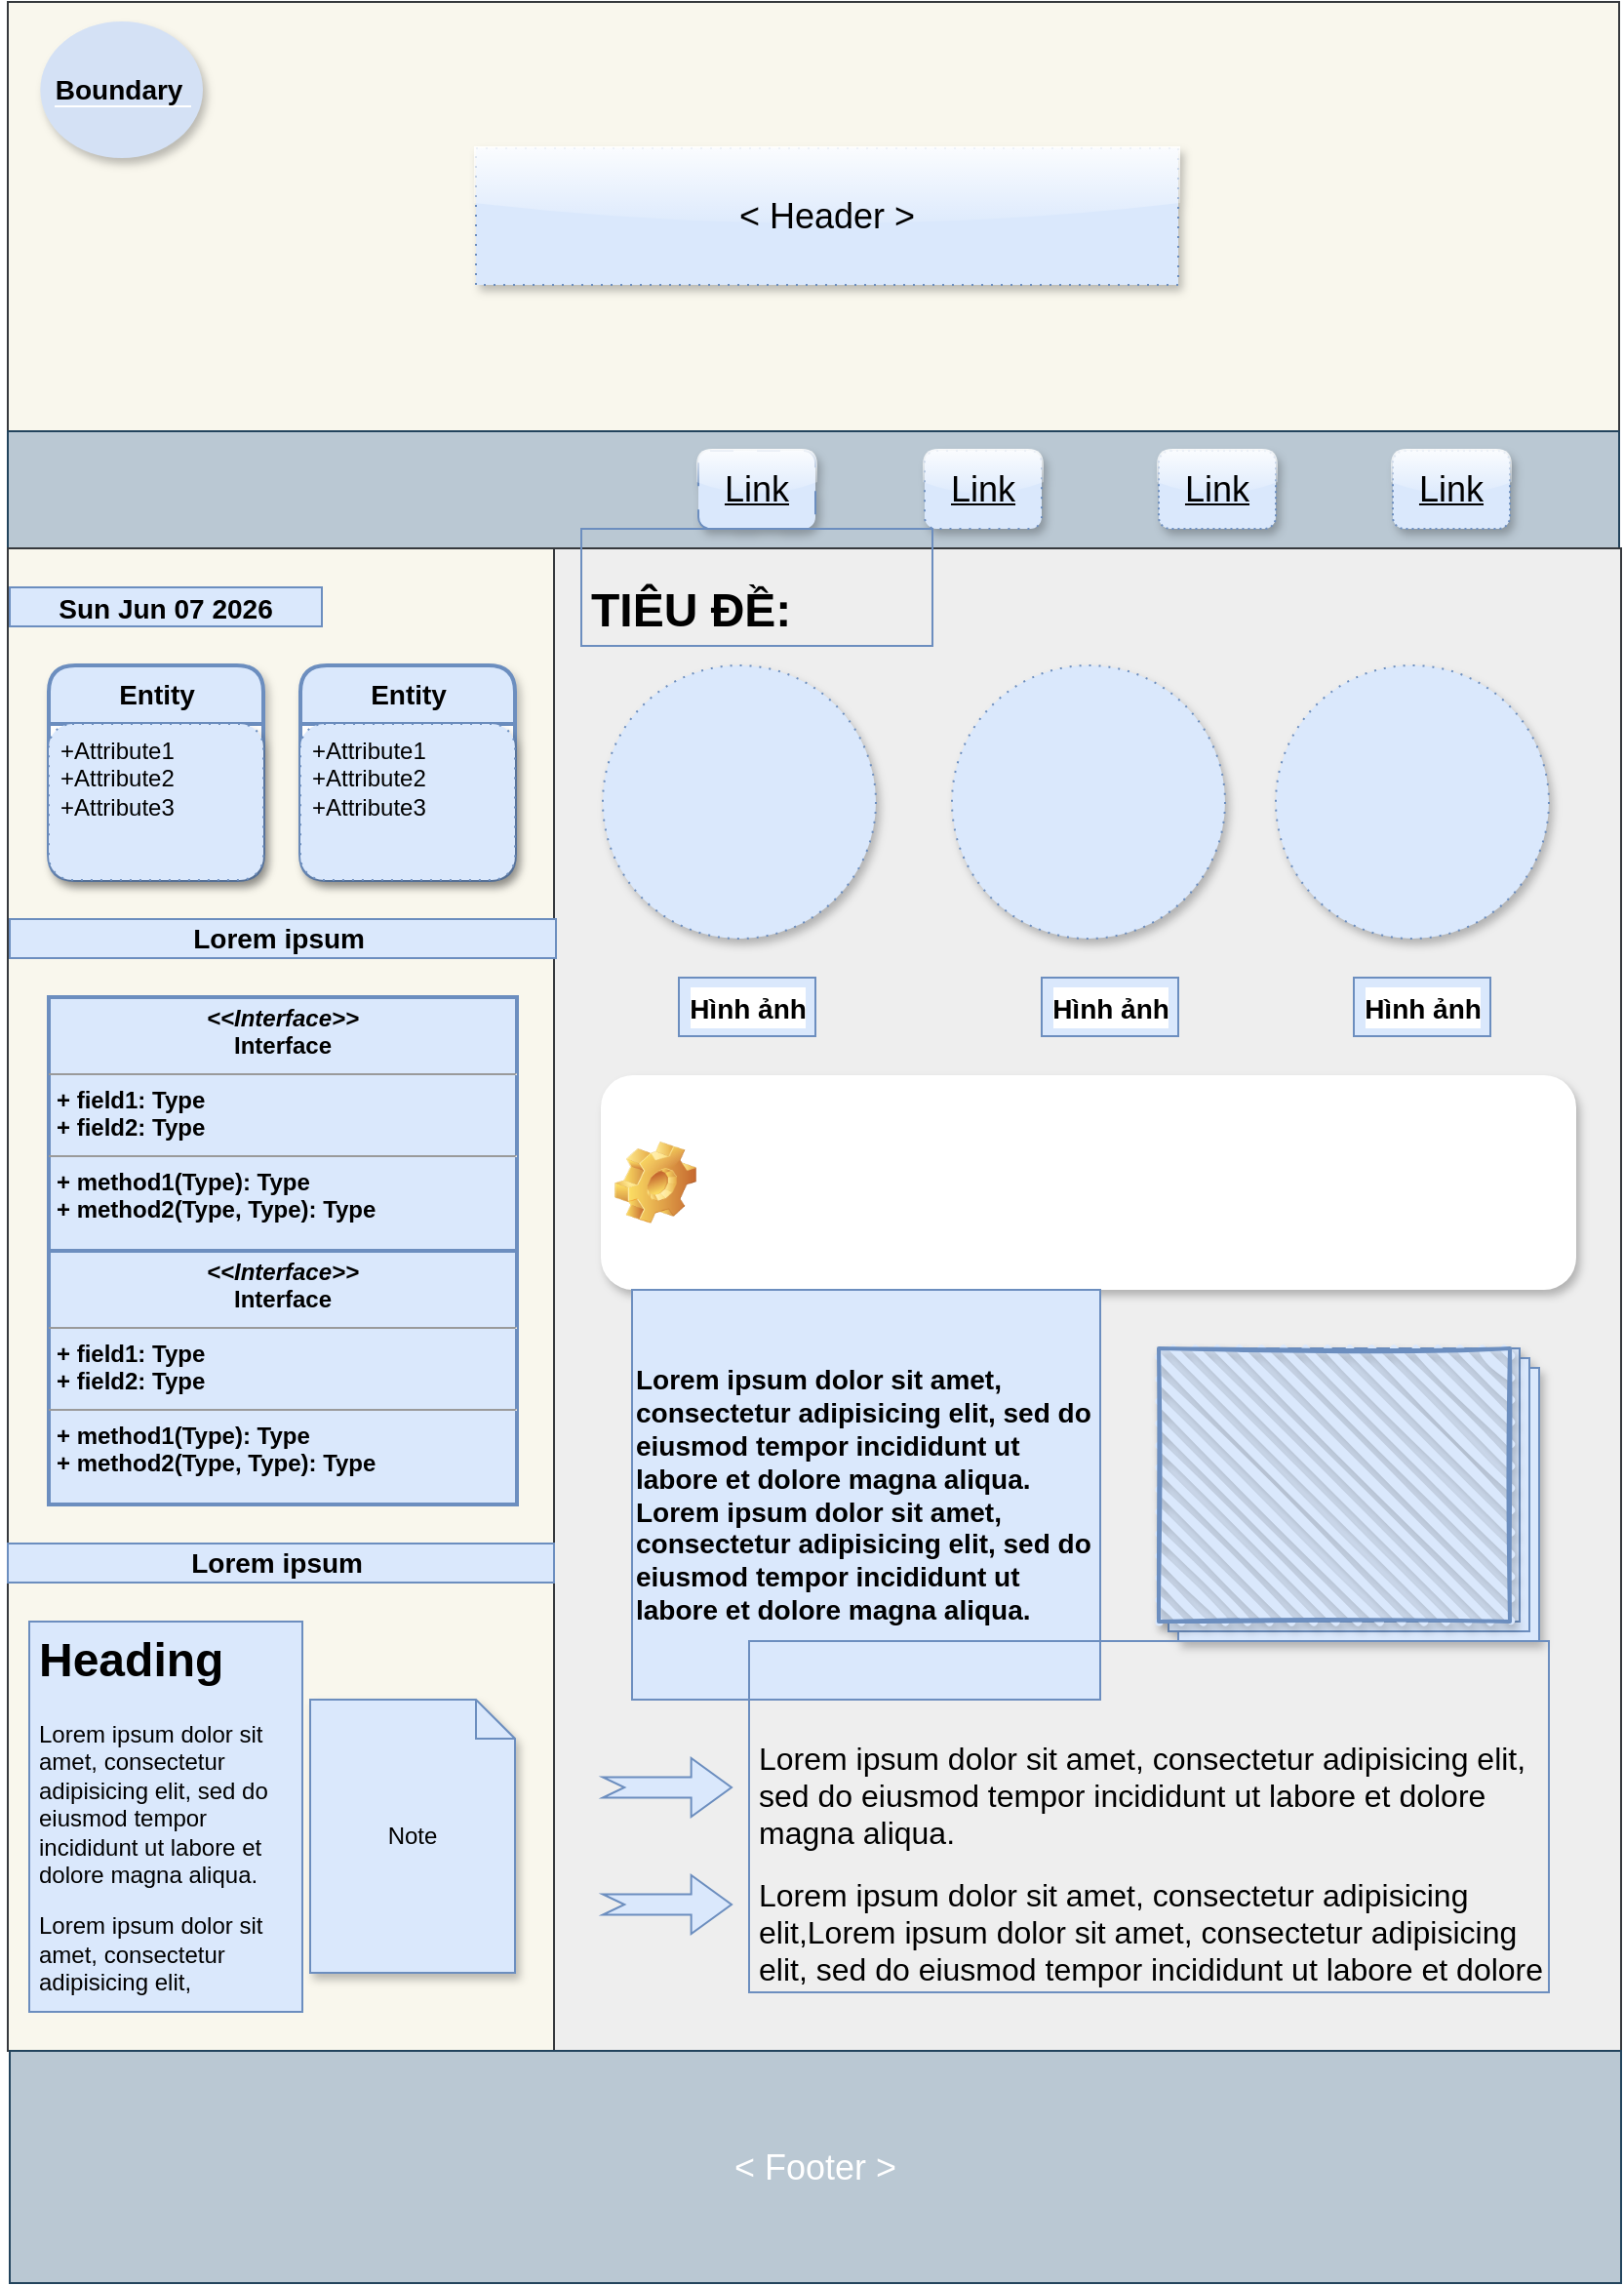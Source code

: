 <mxfile version="20.8.10" type="device"><diagram name="Trang-1" id="5snka_EQNgpDE3qhZToA"><mxGraphModel dx="1036" dy="606" grid="1" gridSize="10" guides="1" tooltips="1" connect="1" arrows="1" fold="1" page="1" pageScale="1" pageWidth="827" pageHeight="1169" math="0" shadow="0"><root><mxCell id="0"/><mxCell id="1" parent="0"/><mxCell id="R_wZ3TgwDqDbrWoVNgZq-1" value="" style="rounded=0;whiteSpace=wrap;html=1;fillColor=#f9f7ed;strokeColor=#36393d;gradientColor=none;" parent="1" vertex="1"><mxGeometry width="826" height="220" as="geometry"/></mxCell><mxCell id="R_wZ3TgwDqDbrWoVNgZq-2" value="" style="rounded=0;whiteSpace=wrap;html=1;fontSize=18;fillColor=#bac8d3;strokeColor=#23445d;" parent="1" vertex="1"><mxGeometry y="220" width="826" height="60" as="geometry"/></mxCell><mxCell id="R_wZ3TgwDqDbrWoVNgZq-5" value="&amp;lt; Header &amp;gt;" style="text;html=1;strokeColor=#6c8ebf;fillColor=#dae8fc;align=center;verticalAlign=middle;whiteSpace=wrap;rounded=0;fontSize=18;shadow=1;glass=1;dashed=1;dashPattern=1 4;fillStyle=auto;gradientDirection=radial;" parent="1" vertex="1"><mxGeometry x="240" y="75" width="360" height="70" as="geometry"/></mxCell><mxCell id="R_wZ3TgwDqDbrWoVNgZq-27" value="" style="rounded=0;whiteSpace=wrap;html=1;fontSize=18;fillColor=#f9f7ed;strokeColor=#36393d;" parent="1" vertex="1"><mxGeometry y="280" width="280" height="770" as="geometry"/></mxCell><mxCell id="R_wZ3TgwDqDbrWoVNgZq-28" value="" style="rounded=0;whiteSpace=wrap;html=1;fontSize=18;fillColor=#eeeeee;strokeColor=#36393d;fontColor=#F19C99;labelBackgroundColor=#F8CECC;" parent="1" vertex="1"><mxGeometry x="280" y="280" width="547" height="770" as="geometry"/></mxCell><mxCell id="R_wZ3TgwDqDbrWoVNgZq-29" value="&amp;lt; Footer &amp;gt;" style="rounded=0;whiteSpace=wrap;html=1;fontSize=18;fillColor=#bac8d3;strokeColor=#23445d;fontColor=#FFFFFF;" parent="1" vertex="1"><mxGeometry x="1" y="1050" width="826" height="119" as="geometry"/></mxCell><UserObject label="Link" link="https://www.draw.io" id="R_wZ3TgwDqDbrWoVNgZq-32"><mxCell style="text;html=1;strokeColor=#6c8ebf;fillColor=#dae8fc;whiteSpace=wrap;align=center;verticalAlign=middle;fontStyle=4;fontSize=18;shadow=1;dashed=1;dashPattern=1 4;rounded=1;glass=1;" parent="1" vertex="1"><mxGeometry x="470" y="230" width="60" height="40" as="geometry"/></mxCell></UserObject><UserObject label="Link" link="https://www.draw.io" id="R_wZ3TgwDqDbrWoVNgZq-33"><mxCell style="text;html=1;strokeColor=#6c8ebf;fillColor=#dae8fc;whiteSpace=wrap;align=center;verticalAlign=middle;fontStyle=4;fontSize=18;dashed=1;dashPattern=1 2;shadow=1;rounded=1;glass=1;" parent="1" vertex="1"><mxGeometry x="590" y="230" width="60" height="40" as="geometry"/></mxCell></UserObject><UserObject label="Link" link="https://www.draw.io" id="R_wZ3TgwDqDbrWoVNgZq-34"><mxCell style="text;html=1;strokeColor=#6c8ebf;fillColor=#dae8fc;whiteSpace=wrap;align=center;verticalAlign=middle;fontStyle=4;fontSize=18;shadow=1;dashed=1;dashPattern=1 2;rounded=1;glass=1;" parent="1" vertex="1"><mxGeometry x="710" y="230" width="60" height="40" as="geometry"/></mxCell></UserObject><UserObject label="Link" link="https://www.draw.io" id="R_wZ3TgwDqDbrWoVNgZq-35"><mxCell style="text;html=1;strokeColor=#6c8ebf;fillColor=#dae8fc;whiteSpace=wrap;align=center;verticalAlign=middle;fontStyle=4;fontSize=18;fillStyle=auto;dashed=1;dashPattern=12 12;strokeWidth=1;perimeterSpacing=0;rounded=1;glass=1;shadow=1;" parent="1" vertex="1"><mxGeometry x="354" y="230" width="60" height="40" as="geometry"/></mxCell></UserObject><mxCell id="R_wZ3TgwDqDbrWoVNgZq-40" value="" style="ellipse;whiteSpace=wrap;html=1;aspect=fixed;rounded=0;shadow=1;glass=1;dashed=1;dashPattern=1 4;fillStyle=auto;strokeWidth=1;fontSize=18;gradientDirection=radial;fillColor=#dae8fc;strokeColor=#6c8ebf;" parent="1" vertex="1"><mxGeometry x="305" y="340" width="140" height="140" as="geometry"/></mxCell><mxCell id="R_wZ3TgwDqDbrWoVNgZq-43" value="" style="ellipse;whiteSpace=wrap;html=1;aspect=fixed;rounded=0;shadow=1;glass=1;dashed=1;dashPattern=1 4;sketch=0;fillStyle=auto;strokeColor=#6c8ebf;strokeWidth=1;fontSize=18;gradientDirection=radial;fillColor=#dae8fc;" parent="1" vertex="1"><mxGeometry x="484" y="340" width="140" height="140" as="geometry"/></mxCell><mxCell id="R_wZ3TgwDqDbrWoVNgZq-44" value="" style="ellipse;whiteSpace=wrap;html=1;aspect=fixed;rounded=0;shadow=1;glass=1;dashed=1;dashPattern=1 4;sketch=0;fillStyle=auto;strokeColor=#6c8ebf;strokeWidth=1;fontSize=18;gradientDirection=radial;fillColor=#dae8fc;" parent="1" vertex="1"><mxGeometry x="650" y="340" width="140" height="140" as="geometry"/></mxCell><mxCell id="R_wZ3TgwDqDbrWoVNgZq-45" value="&lt;font style=&quot;font-size: 14px;&quot;&gt;Hình ảnh&lt;/font&gt;" style="text;html=1;align=center;verticalAlign=middle;rounded=0;fontSize=18;fontStyle=1;labelBackgroundColor=default;labelBorderColor=none;fillColor=#dae8fc;strokeColor=#6c8ebf;" parent="1" vertex="1"><mxGeometry x="344" y="500" width="70" height="30" as="geometry"/></mxCell><mxCell id="R_wZ3TgwDqDbrWoVNgZq-46" value="&lt;font style=&quot;font-size: 14px;&quot;&gt;Hình ảnh&lt;/font&gt;" style="text;html=1;align=center;verticalAlign=middle;rounded=0;fontSize=18;fontStyle=1;labelBackgroundColor=default;labelBorderColor=none;fillColor=#dae8fc;strokeColor=#6c8ebf;" parent="1" vertex="1"><mxGeometry x="530" y="500" width="70" height="30" as="geometry"/></mxCell><mxCell id="R_wZ3TgwDqDbrWoVNgZq-47" value="&lt;font style=&quot;font-size: 14px;&quot;&gt;Hình ảnh&lt;/font&gt;" style="text;html=1;align=center;verticalAlign=middle;rounded=0;fontSize=18;fontStyle=1;labelBackgroundColor=default;labelBorderColor=none;fillColor=#dae8fc;strokeColor=#6c8ebf;" parent="1" vertex="1"><mxGeometry x="690" y="500" width="70" height="30" as="geometry"/></mxCell><mxCell id="R_wZ3TgwDqDbrWoVNgZq-48" value="&lt;h1&gt;&lt;font style=&quot;font-size: 24px;&quot;&gt;TIÊU ĐỀ:&lt;/font&gt;&lt;/h1&gt;" style="text;html=1;strokeColor=#6c8ebf;fillColor=none;spacing=5;spacingTop=-20;whiteSpace=wrap;overflow=hidden;rounded=0;fontSize=19;" parent="1" vertex="1"><mxGeometry x="294" y="270" width="180" height="60" as="geometry"/></mxCell><mxCell id="R_wZ3TgwDqDbrWoVNgZq-54" value="" style="label;whiteSpace=wrap;html=1;image=img/clipart/Gear_128x128.png;rounded=1;shadow=1;glass=0;dashed=1;dashPattern=1 4;labelBackgroundColor=default;labelBorderColor=none;fillStyle=auto;strokeColor=none;strokeWidth=1;fontSize=24;fontColor=#F19C99;fillColor=default;gradientColor=none;gradientDirection=radial;" parent="1" vertex="1"><mxGeometry x="304" y="550" width="500" height="110" as="geometry"/></mxCell><mxCell id="R_wZ3TgwDqDbrWoVNgZq-58" value="Entity" style="swimlane;childLayout=stackLayout;horizontal=1;startSize=30;horizontalStack=0;rounded=1;fontSize=14;fontStyle=1;strokeWidth=2;resizeParent=0;resizeLast=1;shadow=1;dashed=0;align=center;glass=0;dashPattern=1 4;labelBackgroundColor=none;labelBorderColor=none;fillStyle=auto;strokeColor=#6c8ebf;fillColor=#dae8fc;gradientDirection=radial;html=1;swimlaneFillColor=default;swimlaneLine=1;" parent="1" vertex="1"><mxGeometry x="21" y="340" width="110" height="110" as="geometry"/></mxCell><mxCell id="R_wZ3TgwDqDbrWoVNgZq-59" value="+Attribute1&#10;+Attribute2&#10;+Attribute3" style="align=left;strokeColor=#6c8ebf;fillColor=#dae8fc;spacingLeft=4;fontSize=12;verticalAlign=top;resizable=0;rotatable=0;part=1;rounded=1;shadow=1;glass=0;dashed=1;dashPattern=1 4;labelBackgroundColor=none;labelBorderColor=none;sketch=0;fillStyle=auto;strokeWidth=1;html=1;" parent="R_wZ3TgwDqDbrWoVNgZq-58" vertex="1"><mxGeometry y="30" width="110" height="80" as="geometry"/></mxCell><mxCell id="R_wZ3TgwDqDbrWoVNgZq-62" value="Entity" style="swimlane;childLayout=stackLayout;horizontal=1;startSize=30;horizontalStack=0;rounded=1;fontSize=14;fontStyle=1;strokeWidth=2;resizeParent=0;resizeLast=1;shadow=1;dashed=0;align=center;glass=0;dashPattern=1 4;labelBackgroundColor=none;labelBorderColor=none;sketch=0;fillStyle=auto;strokeColor=#6c8ebf;fillColor=#dae8fc;gradientDirection=radial;html=1;swimlaneFillColor=default;" parent="1" vertex="1"><mxGeometry x="150" y="340" width="110" height="110" as="geometry"/></mxCell><mxCell id="R_wZ3TgwDqDbrWoVNgZq-63" value="+Attribute1&#10;+Attribute2&#10;+Attribute3" style="align=left;strokeColor=#6c8ebf;fillColor=#dae8fc;spacingLeft=4;fontSize=12;verticalAlign=top;resizable=0;rotatable=0;part=1;rounded=1;shadow=1;glass=0;dashed=1;dashPattern=1 4;labelBackgroundColor=none;labelBorderColor=none;sketch=0;fillStyle=auto;strokeWidth=1;html=1;" parent="R_wZ3TgwDqDbrWoVNgZq-62" vertex="1"><mxGeometry y="30" width="110" height="80" as="geometry"/></mxCell><mxCell id="R_wZ3TgwDqDbrWoVNgZq-79" value="&lt;div style=&quot;&quot;&gt;&lt;span style=&quot;background-color: initial;&quot;&gt;&lt;b&gt;Lorem ipsum dolor sit amet, consectetur adipisicing elit, sed do eiusmod tempor incididunt ut labore et dolore magna aliqua.&lt;/b&gt;&lt;/span&gt;&lt;/div&gt;&lt;div style=&quot;&quot;&gt;&lt;span style=&quot;background-color: initial;&quot;&gt;&lt;b&gt;Lorem ipsum dolor sit amet, consectetur adipisicing elit, sed do eiusmod tempor incididunt ut labore et dolore magna aliqua.&lt;/b&gt;&lt;/span&gt;&lt;/div&gt;" style="text;html=1;strokeColor=#6c8ebf;fillColor=#dae8fc;align=left;verticalAlign=middle;whiteSpace=wrap;rounded=0;fontSize=14;" parent="1" vertex="1"><mxGeometry x="320" y="660" width="240" height="210" as="geometry"/></mxCell><mxCell id="R_wZ3TgwDqDbrWoVNgZq-123" value="" style="verticalLabelPosition=bottom;verticalAlign=top;html=1;shape=mxgraph.basic.layered_rect;dx=10;outlineConnect=0;whiteSpace=wrap;rounded=1;shadow=1;glass=0;labelBackgroundColor=#FFFFFF;labelBorderColor=none;sketch=0;fillStyle=auto;strokeColor=#6c8ebf;strokeWidth=1;fontSize=14;fillColor=#dae8fc;gradientDirection=radial;" parent="1" vertex="1"><mxGeometry x="590" y="690" width="195" height="150" as="geometry"/></mxCell><mxCell id="R_wZ3TgwDqDbrWoVNgZq-124" value="&lt;span style=&quot;background-color: rgb(212, 225, 245);&quot;&gt;Boundary&amp;nbsp;&lt;/span&gt;" style="shape=umlBoundary;whiteSpace=wrap;html=1;rounded=1;shadow=1;glass=0;labelBackgroundColor=#FFFFFF;labelBorderColor=none;fillStyle=auto;strokeColor=none;strokeWidth=1;fontSize=14;fillColor=#D4E1F5;gradientDirection=radial;fontStyle=1;" parent="1" vertex="1"><mxGeometry y="10" width="100" height="70" as="geometry"/></mxCell><mxCell id="R_wZ3TgwDqDbrWoVNgZq-126" value="" style="rounded=0;whiteSpace=wrap;html=1;strokeWidth=2;fillWeight=4;hachureGap=8;hachureAngle=45;fillColor=#dae8fc;sketch=1;shadow=1;glass=0;labelBackgroundColor=#FFFFFF;labelBorderColor=none;fillStyle=auto;strokeColor=#6c8ebf;fontSize=14;" parent="1" vertex="1"><mxGeometry x="590" y="690" width="180" height="140" as="geometry"/></mxCell><mxCell id="R_wZ3TgwDqDbrWoVNgZq-138" value="&lt;p style=&quot;margin:0px;margin-top:4px;text-align:center;&quot;&gt;&lt;b&gt;&lt;i&gt;&amp;lt;&amp;lt;Interface&amp;gt;&amp;gt;&lt;/i&gt;&lt;br&gt;Interface&lt;/b&gt;&lt;/p&gt;&lt;hr size=&quot;1&quot;&gt;&lt;p style=&quot;margin:0px;margin-left:4px;&quot;&gt;&lt;b&gt;+ field1: Type&lt;br&gt;+ field2: Type&lt;/b&gt;&lt;/p&gt;&lt;hr size=&quot;1&quot;&gt;&lt;p style=&quot;margin:0px;margin-left:4px;&quot;&gt;&lt;b&gt;+ method1(Type): Type&lt;br&gt;+ method2(Type, Type): Type&lt;/b&gt;&lt;/p&gt;" style="verticalAlign=top;align=left;overflow=fill;fontSize=12;fontFamily=Helvetica;html=1;rounded=0;shadow=0;glass=0;labelBackgroundColor=none;labelBorderColor=none;fillStyle=auto;strokeColor=#6c8ebf;strokeWidth=2;fillColor=#dae8fc;gradientDirection=radial;" parent="1" vertex="1"><mxGeometry x="21" y="640" width="240" height="130" as="geometry"/></mxCell><mxCell id="R_wZ3TgwDqDbrWoVNgZq-139" value="&lt;p style=&quot;margin:0px;margin-top:4px;text-align:center;&quot;&gt;&lt;b&gt;&lt;i&gt;&amp;lt;&amp;lt;Interface&amp;gt;&amp;gt;&lt;/i&gt;&lt;br&gt;Interface&lt;/b&gt;&lt;/p&gt;&lt;hr size=&quot;1&quot;&gt;&lt;p style=&quot;margin:0px;margin-left:4px;&quot;&gt;&lt;b&gt;+ field1: Type&lt;br&gt;+ field2: Type&lt;/b&gt;&lt;/p&gt;&lt;hr size=&quot;1&quot;&gt;&lt;p style=&quot;margin:0px;margin-left:4px;&quot;&gt;&lt;b&gt;+ method1(Type): Type&lt;br&gt;+ method2(Type, Type): Type&lt;/b&gt;&lt;/p&gt;" style="verticalAlign=top;align=left;overflow=fill;fontSize=12;fontFamily=Helvetica;html=1;rounded=0;shadow=0;glass=0;labelBackgroundColor=none;labelBorderColor=none;fillStyle=auto;strokeColor=#6c8ebf;strokeWidth=2;fillColor=#dae8fc;gradientDirection=radial;" parent="1" vertex="1"><mxGeometry x="21" y="510" width="240" height="130" as="geometry"/></mxCell><UserObject label="%date{ddd mmm dd yyyy HH:MM:ss}%" placeholders="1" id="R_wZ3TgwDqDbrWoVNgZq-141"><mxCell style="text;html=1;strokeColor=#6c8ebf;fillColor=#dae8fc;align=center;verticalAlign=middle;whiteSpace=wrap;overflow=hidden;fontSize=14;fontStyle=1;rounded=0;" parent="1" vertex="1"><mxGeometry x="1" y="300" width="160" height="20" as="geometry"/></mxCell></UserObject><mxCell id="R_wZ3TgwDqDbrWoVNgZq-143" value="Lorem ipsum&amp;nbsp;" style="text;html=1;strokeColor=#6c8ebf;fillColor=#dae8fc;align=center;verticalAlign=middle;whiteSpace=wrap;rounded=0;fontSize=14;labelBackgroundColor=none;fontStyle=1" parent="1" vertex="1"><mxGeometry x="1" y="470" width="280" height="20" as="geometry"/></mxCell><mxCell id="R_wZ3TgwDqDbrWoVNgZq-144" value="Lorem ipsum&amp;nbsp;" style="text;html=1;strokeColor=#6c8ebf;fillColor=#dae8fc;align=center;verticalAlign=middle;whiteSpace=wrap;rounded=0;fontSize=14;labelBackgroundColor=none;fontStyle=1" parent="1" vertex="1"><mxGeometry y="790" width="280" height="20" as="geometry"/></mxCell><mxCell id="R_wZ3TgwDqDbrWoVNgZq-155" value="&lt;h1&gt;Heading&lt;/h1&gt;&lt;p&gt;Lorem ipsum dolor sit amet, consectetur adipisicing elit, sed do eiusmod tempor incididunt ut labore et dolore magna aliqua.&lt;/p&gt;&lt;p&gt;Lorem ipsum dolor sit amet, consectetur adipisicing elit,&lt;br&gt;&lt;/p&gt;" style="text;html=1;strokeColor=#6c8ebf;fillColor=#dae8fc;spacing=5;spacingTop=-20;whiteSpace=wrap;overflow=hidden;rounded=0;" parent="1" vertex="1"><mxGeometry x="11" y="830" width="140" height="200" as="geometry"/></mxCell><mxCell id="R_wZ3TgwDqDbrWoVNgZq-158" value="Note" style="shape=note;size=20;whiteSpace=wrap;html=1;labelBackgroundColor=none;fillColor=#dae8fc;strokeColor=#6c8ebf;shadow=1;" parent="1" vertex="1"><mxGeometry x="155" y="870" width="105" height="140" as="geometry"/></mxCell><mxCell id="R_wZ3TgwDqDbrWoVNgZq-161" value="&lt;h1&gt;&lt;font style=&quot;font-size: 14px;&quot;&gt;&lt;br&gt;&lt;/font&gt;&lt;/h1&gt;&lt;p&gt;&lt;font size=&quot;3&quot;&gt;Lorem ipsum dolor sit amet, consectetur adipisicing elit, sed do eiusmod tempor incididunt ut labore et dolore magna aliqua.&lt;/font&gt;&lt;/p&gt;&lt;p&gt;&lt;font size=&quot;3&quot;&gt;Lorem ipsum dolor sit amet, consectetur adipisicing elit,Lorem ipsum dolor sit amet, consectetur adipisicing elit, sed do eiusmod tempor incididunt ut labore et dolore magna aliqua.&lt;br&gt;&lt;/font&gt;&lt;/p&gt;&lt;p&gt;&lt;br&gt;&lt;/p&gt;" style="text;html=1;strokeColor=#6c8ebf;fillColor=none;spacing=5;spacingTop=-20;whiteSpace=wrap;overflow=hidden;rounded=0;" parent="1" vertex="1"><mxGeometry x="380" y="840" width="410" height="180" as="geometry"/></mxCell><mxCell id="R_wZ3TgwDqDbrWoVNgZq-162" value="" style="html=1;shadow=0;dashed=0;align=center;verticalAlign=middle;shape=mxgraph.arrows2.arrow;dy=0.65;dx=20.68;notch=11.1;labelBackgroundColor=none;strokeColor=#6c8ebf;fillColor=#dae8fc;" parent="1" vertex="1"><mxGeometry x="305" y="900" width="66" height="30" as="geometry"/></mxCell><mxCell id="R_wZ3TgwDqDbrWoVNgZq-165" value="" style="html=1;shadow=0;dashed=0;align=center;verticalAlign=middle;shape=mxgraph.arrows2.arrow;dy=0.65;dx=20.68;notch=11.1;labelBackgroundColor=none;strokeColor=#6c8ebf;fillColor=#dae8fc;" parent="1" vertex="1"><mxGeometry x="305" y="960" width="66" height="30" as="geometry"/></mxCell></root></mxGraphModel></diagram></mxfile>